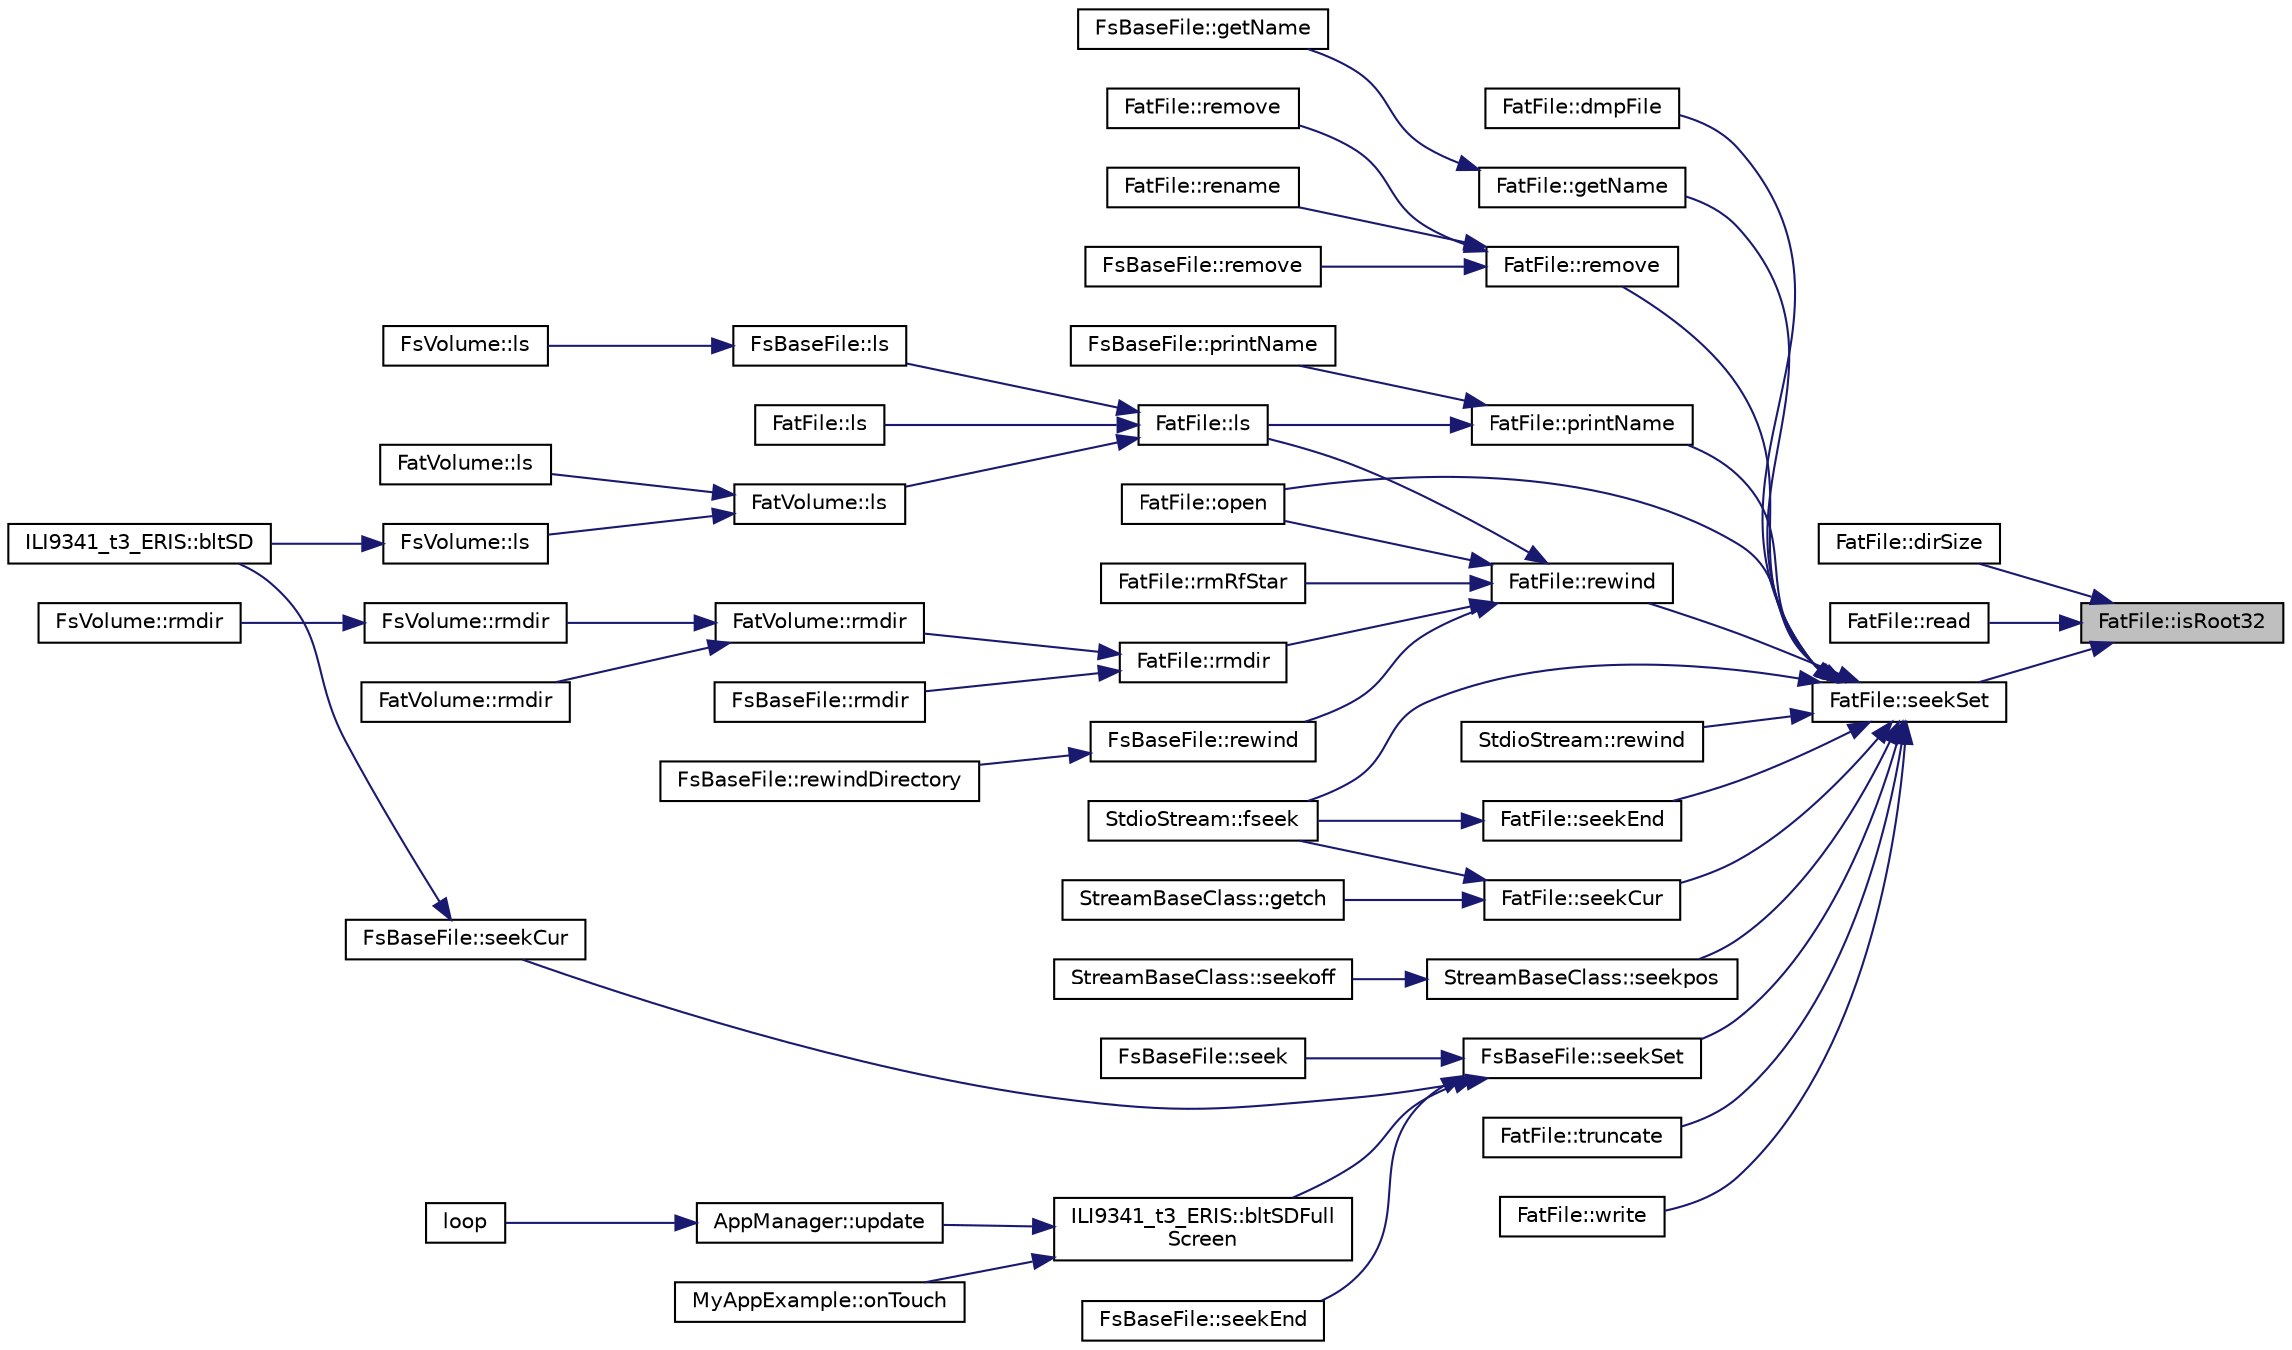 digraph "FatFile::isRoot32"
{
 // LATEX_PDF_SIZE
  edge [fontname="Helvetica",fontsize="10",labelfontname="Helvetica",labelfontsize="10"];
  node [fontname="Helvetica",fontsize="10",shape=record];
  rankdir="RL";
  Node1 [label="FatFile::isRoot32",height=0.2,width=0.4,color="black", fillcolor="grey75", style="filled", fontcolor="black",tooltip=" "];
  Node1 -> Node2 [dir="back",color="midnightblue",fontsize="10",style="solid",fontname="Helvetica"];
  Node2 [label="FatFile::dirSize",height=0.2,width=0.4,color="black", fillcolor="white", style="filled",URL="$class_fat_file.html#ae2ed15f05c9ccbce355e7a8d3ce8382d",tooltip=" "];
  Node1 -> Node3 [dir="back",color="midnightblue",fontsize="10",style="solid",fontname="Helvetica"];
  Node3 [label="FatFile::read",height=0.2,width=0.4,color="black", fillcolor="white", style="filled",URL="$class_fat_file.html#aba893af8107a18017482d2311b066187",tooltip=" "];
  Node1 -> Node4 [dir="back",color="midnightblue",fontsize="10",style="solid",fontname="Helvetica"];
  Node4 [label="FatFile::seekSet",height=0.2,width=0.4,color="black", fillcolor="white", style="filled",URL="$class_fat_file.html#ab067190d25733ed7e697d9890f61fd7a",tooltip=" "];
  Node4 -> Node5 [dir="back",color="midnightblue",fontsize="10",style="solid",fontname="Helvetica"];
  Node5 [label="FatFile::dmpFile",height=0.2,width=0.4,color="black", fillcolor="white", style="filled",URL="$class_fat_file.html#a4f01d27954ae49aeb6888ac7302f55d9",tooltip=" "];
  Node4 -> Node6 [dir="back",color="midnightblue",fontsize="10",style="solid",fontname="Helvetica"];
  Node6 [label="StdioStream::fseek",height=0.2,width=0.4,color="black", fillcolor="white", style="filled",URL="$class_stdio_stream.html#a71584fd5c5cda3c31ce6cdbcc56f104d",tooltip=" "];
  Node4 -> Node7 [dir="back",color="midnightblue",fontsize="10",style="solid",fontname="Helvetica"];
  Node7 [label="FatFile::getName",height=0.2,width=0.4,color="black", fillcolor="white", style="filled",URL="$class_fat_file.html#aafa565e286440aab612cdb430fc01da5",tooltip=" "];
  Node7 -> Node8 [dir="back",color="midnightblue",fontsize="10",style="solid",fontname="Helvetica"];
  Node8 [label="FsBaseFile::getName",height=0.2,width=0.4,color="black", fillcolor="white", style="filled",URL="$class_fs_base_file.html#ad2099dbe6bb8f61e1bf933d8e97b2d86",tooltip=" "];
  Node4 -> Node9 [dir="back",color="midnightblue",fontsize="10",style="solid",fontname="Helvetica"];
  Node9 [label="FatFile::open",height=0.2,width=0.4,color="black", fillcolor="white", style="filled",URL="$class_fat_file.html#ab44920bb9cd5414b8e69c9dc4343394a",tooltip=" "];
  Node4 -> Node10 [dir="back",color="midnightblue",fontsize="10",style="solid",fontname="Helvetica"];
  Node10 [label="FatFile::printName",height=0.2,width=0.4,color="black", fillcolor="white", style="filled",URL="$class_fat_file.html#afe18a787fb8640e2d2483370c770f82f",tooltip=" "];
  Node10 -> Node11 [dir="back",color="midnightblue",fontsize="10",style="solid",fontname="Helvetica"];
  Node11 [label="FatFile::ls",height=0.2,width=0.4,color="black", fillcolor="white", style="filled",URL="$class_fat_file.html#a60ab9d16bcc778150a364c26de467de1",tooltip=" "];
  Node11 -> Node12 [dir="back",color="midnightblue",fontsize="10",style="solid",fontname="Helvetica"];
  Node12 [label="FsBaseFile::ls",height=0.2,width=0.4,color="black", fillcolor="white", style="filled",URL="$class_fs_base_file.html#aecbc336b952eebebfdfcf917863183ee",tooltip=" "];
  Node12 -> Node13 [dir="back",color="midnightblue",fontsize="10",style="solid",fontname="Helvetica"];
  Node13 [label="FsVolume::ls",height=0.2,width=0.4,color="black", fillcolor="white", style="filled",URL="$class_fs_volume.html#ab429316ed9e57a52ecfb938aca7dff6c",tooltip=" "];
  Node11 -> Node14 [dir="back",color="midnightblue",fontsize="10",style="solid",fontname="Helvetica"];
  Node14 [label="FatVolume::ls",height=0.2,width=0.4,color="black", fillcolor="white", style="filled",URL="$class_fat_volume.html#ae40964f357cfff4208812344a0e6f26f",tooltip=" "];
  Node14 -> Node15 [dir="back",color="midnightblue",fontsize="10",style="solid",fontname="Helvetica"];
  Node15 [label="FsVolume::ls",height=0.2,width=0.4,color="black", fillcolor="white", style="filled",URL="$class_fs_volume.html#a679105032aa3e5c4585c63f8e7acfc02",tooltip=" "];
  Node15 -> Node16 [dir="back",color="midnightblue",fontsize="10",style="solid",fontname="Helvetica"];
  Node16 [label="ILI9341_t3_ERIS::bltSD",height=0.2,width=0.4,color="black", fillcolor="white", style="filled",URL="$class_i_l_i9341__t3___e_r_i_s.html#a62cbbd94867557ffbe8d9a2c832c8716",tooltip=" "];
  Node14 -> Node17 [dir="back",color="midnightblue",fontsize="10",style="solid",fontname="Helvetica"];
  Node17 [label="FatVolume::ls",height=0.2,width=0.4,color="black", fillcolor="white", style="filled",URL="$class_fat_volume.html#ad455ad05551329865c659cc4676f2d18",tooltip=" "];
  Node11 -> Node18 [dir="back",color="midnightblue",fontsize="10",style="solid",fontname="Helvetica"];
  Node18 [label="FatFile::ls",height=0.2,width=0.4,color="black", fillcolor="white", style="filled",URL="$class_fat_file.html#a6a11f3307da6232b5f2d11812832d93a",tooltip=" "];
  Node10 -> Node19 [dir="back",color="midnightblue",fontsize="10",style="solid",fontname="Helvetica"];
  Node19 [label="FsBaseFile::printName",height=0.2,width=0.4,color="black", fillcolor="white", style="filled",URL="$class_fs_base_file.html#a178a1cbe2bce19758a55bd00fa262732",tooltip=" "];
  Node4 -> Node20 [dir="back",color="midnightblue",fontsize="10",style="solid",fontname="Helvetica"];
  Node20 [label="FatFile::remove",height=0.2,width=0.4,color="black", fillcolor="white", style="filled",URL="$class_fat_file.html#ac837a537fbcca14c7aa390c5fc9f4e7c",tooltip=" "];
  Node20 -> Node21 [dir="back",color="midnightblue",fontsize="10",style="solid",fontname="Helvetica"];
  Node21 [label="FsBaseFile::remove",height=0.2,width=0.4,color="black", fillcolor="white", style="filled",URL="$class_fs_base_file.html#a8d21f9df86e846e34c3bb11cf7db21bc",tooltip=" "];
  Node20 -> Node22 [dir="back",color="midnightblue",fontsize="10",style="solid",fontname="Helvetica"];
  Node22 [label="FatFile::remove",height=0.2,width=0.4,color="black", fillcolor="white", style="filled",URL="$class_fat_file.html#a75d3276f0b02b03e863afafe5731fedb",tooltip=" "];
  Node20 -> Node23 [dir="back",color="midnightblue",fontsize="10",style="solid",fontname="Helvetica"];
  Node23 [label="FatFile::rename",height=0.2,width=0.4,color="black", fillcolor="white", style="filled",URL="$class_fat_file.html#a4b42f2454ff462555c07ea094a92a1e0",tooltip=" "];
  Node4 -> Node24 [dir="back",color="midnightblue",fontsize="10",style="solid",fontname="Helvetica"];
  Node24 [label="FatFile::rewind",height=0.2,width=0.4,color="black", fillcolor="white", style="filled",URL="$class_fat_file.html#a5aac6e0b3cb08fc8b8668e916a8b0ca5",tooltip=" "];
  Node24 -> Node11 [dir="back",color="midnightblue",fontsize="10",style="solid",fontname="Helvetica"];
  Node24 -> Node9 [dir="back",color="midnightblue",fontsize="10",style="solid",fontname="Helvetica"];
  Node24 -> Node25 [dir="back",color="midnightblue",fontsize="10",style="solid",fontname="Helvetica"];
  Node25 [label="FsBaseFile::rewind",height=0.2,width=0.4,color="black", fillcolor="white", style="filled",URL="$class_fs_base_file.html#a22f8ef845d610493ebe314e19ddda561",tooltip=" "];
  Node25 -> Node26 [dir="back",color="midnightblue",fontsize="10",style="solid",fontname="Helvetica"];
  Node26 [label="FsBaseFile::rewindDirectory",height=0.2,width=0.4,color="black", fillcolor="white", style="filled",URL="$class_fs_base_file.html#a56bfeb031562a6fb30e057670e6b326d",tooltip=" "];
  Node24 -> Node27 [dir="back",color="midnightblue",fontsize="10",style="solid",fontname="Helvetica"];
  Node27 [label="FatFile::rmdir",height=0.2,width=0.4,color="black", fillcolor="white", style="filled",URL="$class_fat_file.html#a9515bac181d33e7f0125e88fa2ccd283",tooltip=" "];
  Node27 -> Node28 [dir="back",color="midnightblue",fontsize="10",style="solid",fontname="Helvetica"];
  Node28 [label="FsBaseFile::rmdir",height=0.2,width=0.4,color="black", fillcolor="white", style="filled",URL="$class_fs_base_file.html#ac47870fd89b0849cda33f2780918a286",tooltip=" "];
  Node27 -> Node29 [dir="back",color="midnightblue",fontsize="10",style="solid",fontname="Helvetica"];
  Node29 [label="FatVolume::rmdir",height=0.2,width=0.4,color="black", fillcolor="white", style="filled",URL="$class_fat_volume.html#af1181990bcece7dbb7d19293dd4fe11a",tooltip=" "];
  Node29 -> Node30 [dir="back",color="midnightblue",fontsize="10",style="solid",fontname="Helvetica"];
  Node30 [label="FsVolume::rmdir",height=0.2,width=0.4,color="black", fillcolor="white", style="filled",URL="$class_fs_volume.html#ad2457b491bf85495140fd4a8ca743513",tooltip=" "];
  Node30 -> Node31 [dir="back",color="midnightblue",fontsize="10",style="solid",fontname="Helvetica"];
  Node31 [label="FsVolume::rmdir",height=0.2,width=0.4,color="black", fillcolor="white", style="filled",URL="$class_fs_volume.html#a32cdbc9c2d29ed95b2a7ff8d117dadc8",tooltip=" "];
  Node29 -> Node32 [dir="back",color="midnightblue",fontsize="10",style="solid",fontname="Helvetica"];
  Node32 [label="FatVolume::rmdir",height=0.2,width=0.4,color="black", fillcolor="white", style="filled",URL="$class_fat_volume.html#a105f437fb649b57ed3823f8ff1a2f37e",tooltip=" "];
  Node24 -> Node33 [dir="back",color="midnightblue",fontsize="10",style="solid",fontname="Helvetica"];
  Node33 [label="FatFile::rmRfStar",height=0.2,width=0.4,color="black", fillcolor="white", style="filled",URL="$class_fat_file.html#ac780a80526f86d3def701ecdc99d8bfe",tooltip=" "];
  Node4 -> Node34 [dir="back",color="midnightblue",fontsize="10",style="solid",fontname="Helvetica"];
  Node34 [label="StdioStream::rewind",height=0.2,width=0.4,color="black", fillcolor="white", style="filled",URL="$class_stdio_stream.html#ad985866675193d2ee1dde9e27b0d08da",tooltip=" "];
  Node4 -> Node35 [dir="back",color="midnightblue",fontsize="10",style="solid",fontname="Helvetica"];
  Node35 [label="FatFile::seekCur",height=0.2,width=0.4,color="black", fillcolor="white", style="filled",URL="$class_fat_file.html#a5812037ea30777cc350698ad26f2c73f",tooltip=" "];
  Node35 -> Node6 [dir="back",color="midnightblue",fontsize="10",style="solid",fontname="Helvetica"];
  Node35 -> Node36 [dir="back",color="midnightblue",fontsize="10",style="solid",fontname="Helvetica"];
  Node36 [label="StreamBaseClass::getch",height=0.2,width=0.4,color="black", fillcolor="white", style="filled",URL="$class_stream_base_class.html#a6b797b9a578157d2caa52fc89c25e020",tooltip=" "];
  Node4 -> Node37 [dir="back",color="midnightblue",fontsize="10",style="solid",fontname="Helvetica"];
  Node37 [label="FatFile::seekEnd",height=0.2,width=0.4,color="black", fillcolor="white", style="filled",URL="$class_fat_file.html#a84f677f4e75ef6fa2eb632f4cdf6b486",tooltip=" "];
  Node37 -> Node6 [dir="back",color="midnightblue",fontsize="10",style="solid",fontname="Helvetica"];
  Node4 -> Node38 [dir="back",color="midnightblue",fontsize="10",style="solid",fontname="Helvetica"];
  Node38 [label="StreamBaseClass::seekpos",height=0.2,width=0.4,color="black", fillcolor="white", style="filled",URL="$class_stream_base_class.html#a86d7f74859715feb998f8f477a60c619",tooltip=" "];
  Node38 -> Node39 [dir="back",color="midnightblue",fontsize="10",style="solid",fontname="Helvetica"];
  Node39 [label="StreamBaseClass::seekoff",height=0.2,width=0.4,color="black", fillcolor="white", style="filled",URL="$class_stream_base_class.html#a6711d63f2b5d21ef997a3cd4ac17d019",tooltip=" "];
  Node4 -> Node40 [dir="back",color="midnightblue",fontsize="10",style="solid",fontname="Helvetica"];
  Node40 [label="FsBaseFile::seekSet",height=0.2,width=0.4,color="black", fillcolor="white", style="filled",URL="$class_fs_base_file.html#a460f7598c903b8a4b4fe868dacccb6dd",tooltip=" "];
  Node40 -> Node41 [dir="back",color="midnightblue",fontsize="10",style="solid",fontname="Helvetica"];
  Node41 [label="ILI9341_t3_ERIS::bltSDFull\lScreen",height=0.2,width=0.4,color="black", fillcolor="white", style="filled",URL="$class_i_l_i9341__t3___e_r_i_s.html#a6efb6ee1407d55e237e86b7557d89b75",tooltip=" "];
  Node41 -> Node42 [dir="back",color="midnightblue",fontsize="10",style="solid",fontname="Helvetica"];
  Node42 [label="MyAppExample::onTouch",height=0.2,width=0.4,color="black", fillcolor="white", style="filled",URL="$class_my_app_example.html#a9113a6d8c69d8dacf810449d732d6c5e",tooltip=" "];
  Node41 -> Node43 [dir="back",color="midnightblue",fontsize="10",style="solid",fontname="Helvetica"];
  Node43 [label="AppManager::update",height=0.2,width=0.4,color="black", fillcolor="white", style="filled",URL="$class_app_manager.html#ab4352bf5559866e77c333e74af7c2210",tooltip=" "];
  Node43 -> Node44 [dir="back",color="midnightblue",fontsize="10",style="solid",fontname="Helvetica"];
  Node44 [label="loop",height=0.2,width=0.4,color="black", fillcolor="white", style="filled",URL="$main_8cpp.html#a0b33edabd7f1c4e4a0bf32c67269be2f",tooltip=" "];
  Node40 -> Node45 [dir="back",color="midnightblue",fontsize="10",style="solid",fontname="Helvetica"];
  Node45 [label="FsBaseFile::seek",height=0.2,width=0.4,color="black", fillcolor="white", style="filled",URL="$class_fs_base_file.html#ae86486f4e20f4924797124f9c6042bfd",tooltip=" "];
  Node40 -> Node46 [dir="back",color="midnightblue",fontsize="10",style="solid",fontname="Helvetica"];
  Node46 [label="FsBaseFile::seekCur",height=0.2,width=0.4,color="black", fillcolor="white", style="filled",URL="$class_fs_base_file.html#a5fa242a4598eab5caa6efd4bdf62f5c0",tooltip=" "];
  Node46 -> Node16 [dir="back",color="midnightblue",fontsize="10",style="solid",fontname="Helvetica"];
  Node40 -> Node47 [dir="back",color="midnightblue",fontsize="10",style="solid",fontname="Helvetica"];
  Node47 [label="FsBaseFile::seekEnd",height=0.2,width=0.4,color="black", fillcolor="white", style="filled",URL="$class_fs_base_file.html#ade9f9a9ac4d3e0a392a6cc45c9551767",tooltip=" "];
  Node4 -> Node48 [dir="back",color="midnightblue",fontsize="10",style="solid",fontname="Helvetica"];
  Node48 [label="FatFile::truncate",height=0.2,width=0.4,color="black", fillcolor="white", style="filled",URL="$class_fat_file.html#aa6e663098a578635d37d92e82d18d616",tooltip=" "];
  Node4 -> Node49 [dir="back",color="midnightblue",fontsize="10",style="solid",fontname="Helvetica"];
  Node49 [label="FatFile::write",height=0.2,width=0.4,color="black", fillcolor="white", style="filled",URL="$class_fat_file.html#a5d84d871ac904a22aa48308713d14682",tooltip=" "];
}

